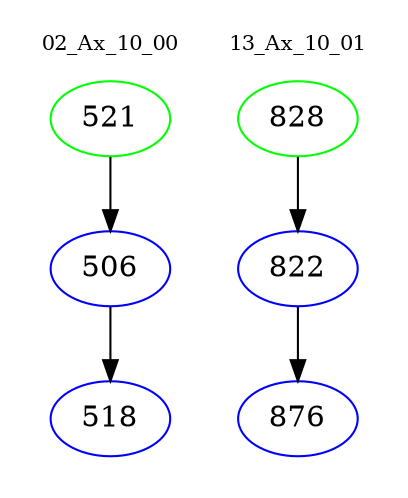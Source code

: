 digraph{
subgraph cluster_0 {
color = white
label = "02_Ax_10_00";
fontsize=10;
T0_521 [label="521", color="green"]
T0_521 -> T0_506 [color="black"]
T0_506 [label="506", color="blue"]
T0_506 -> T0_518 [color="black"]
T0_518 [label="518", color="blue"]
}
subgraph cluster_1 {
color = white
label = "13_Ax_10_01";
fontsize=10;
T1_828 [label="828", color="green"]
T1_828 -> T1_822 [color="black"]
T1_822 [label="822", color="blue"]
T1_822 -> T1_876 [color="black"]
T1_876 [label="876", color="blue"]
}
}
